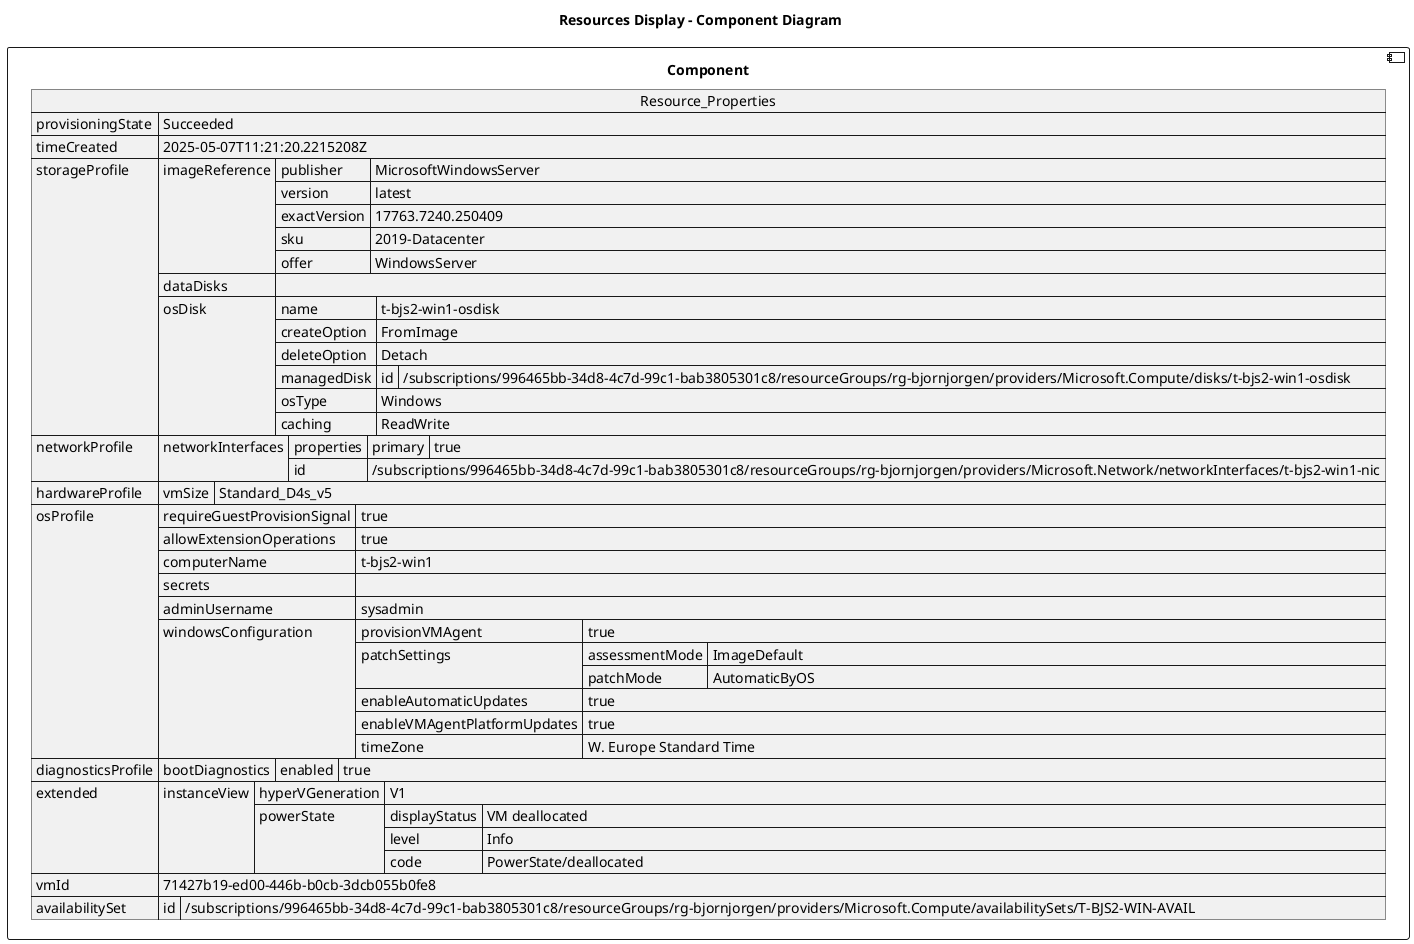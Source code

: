 @startuml

title Resources Display - Component Diagram

component Component {

json  Resource_Properties {
  "provisioningState": "Succeeded",
  "timeCreated": "2025-05-07T11:21:20.2215208Z",
  "storageProfile": {
    "imageReference": {
      "publisher": "MicrosoftWindowsServer",
      "version": "latest",
      "exactVersion": "17763.7240.250409",
      "sku": "2019-Datacenter",
      "offer": "WindowsServer"
    },
    "dataDisks": [],
    "osDisk": {
      "name": "t-bjs2-win1-osdisk",
      "createOption": "FromImage",
      "deleteOption": "Detach",
      "managedDisk": {
        "id": "/subscriptions/996465bb-34d8-4c7d-99c1-bab3805301c8/resourceGroups/rg-bjornjorgen/providers/Microsoft.Compute/disks/t-bjs2-win1-osdisk"
      },
      "osType": "Windows",
      "caching": "ReadWrite"
    }
  },
  "networkProfile": {
    "networkInterfaces": [
      {
        "properties": {
          "primary": true
        },
        "id": "/subscriptions/996465bb-34d8-4c7d-99c1-bab3805301c8/resourceGroups/rg-bjornjorgen/providers/Microsoft.Network/networkInterfaces/t-bjs2-win1-nic"
      }
    ]
  },
  "hardwareProfile": {
    "vmSize": "Standard_D4s_v5"
  },
  "osProfile": {
    "requireGuestProvisionSignal": true,
    "allowExtensionOperations": true,
    "computerName": "t-bjs2-win1",
    "secrets": [],
    "adminUsername": "sysadmin",
    "windowsConfiguration": {
      "provisionVMAgent": true,
      "patchSettings": {
        "assessmentMode": "ImageDefault",
        "patchMode": "AutomaticByOS"
      },
      "enableAutomaticUpdates": true,
      "enableVMAgentPlatformUpdates": true,
      "timeZone": "W. Europe Standard Time"
    }
  },
  "diagnosticsProfile": {
    "bootDiagnostics": {
      "enabled": true
    }
  },
  "extended": {
    "instanceView": {
      "hyperVGeneration": "V1",
      "powerState": {
        "displayStatus": "VM deallocated",
        "level": "Info",
        "code": "PowerState/deallocated"
      }
    }
  },
  "vmId": "71427b19-ed00-446b-b0cb-3dcb055b0fe8",
  "availabilitySet": {
    "id": "/subscriptions/996465bb-34d8-4c7d-99c1-bab3805301c8/resourceGroups/rg-bjornjorgen/providers/Microsoft.Compute/availabilitySets/T-BJS2-WIN-AVAIL"
  }
}
}
@enduml
